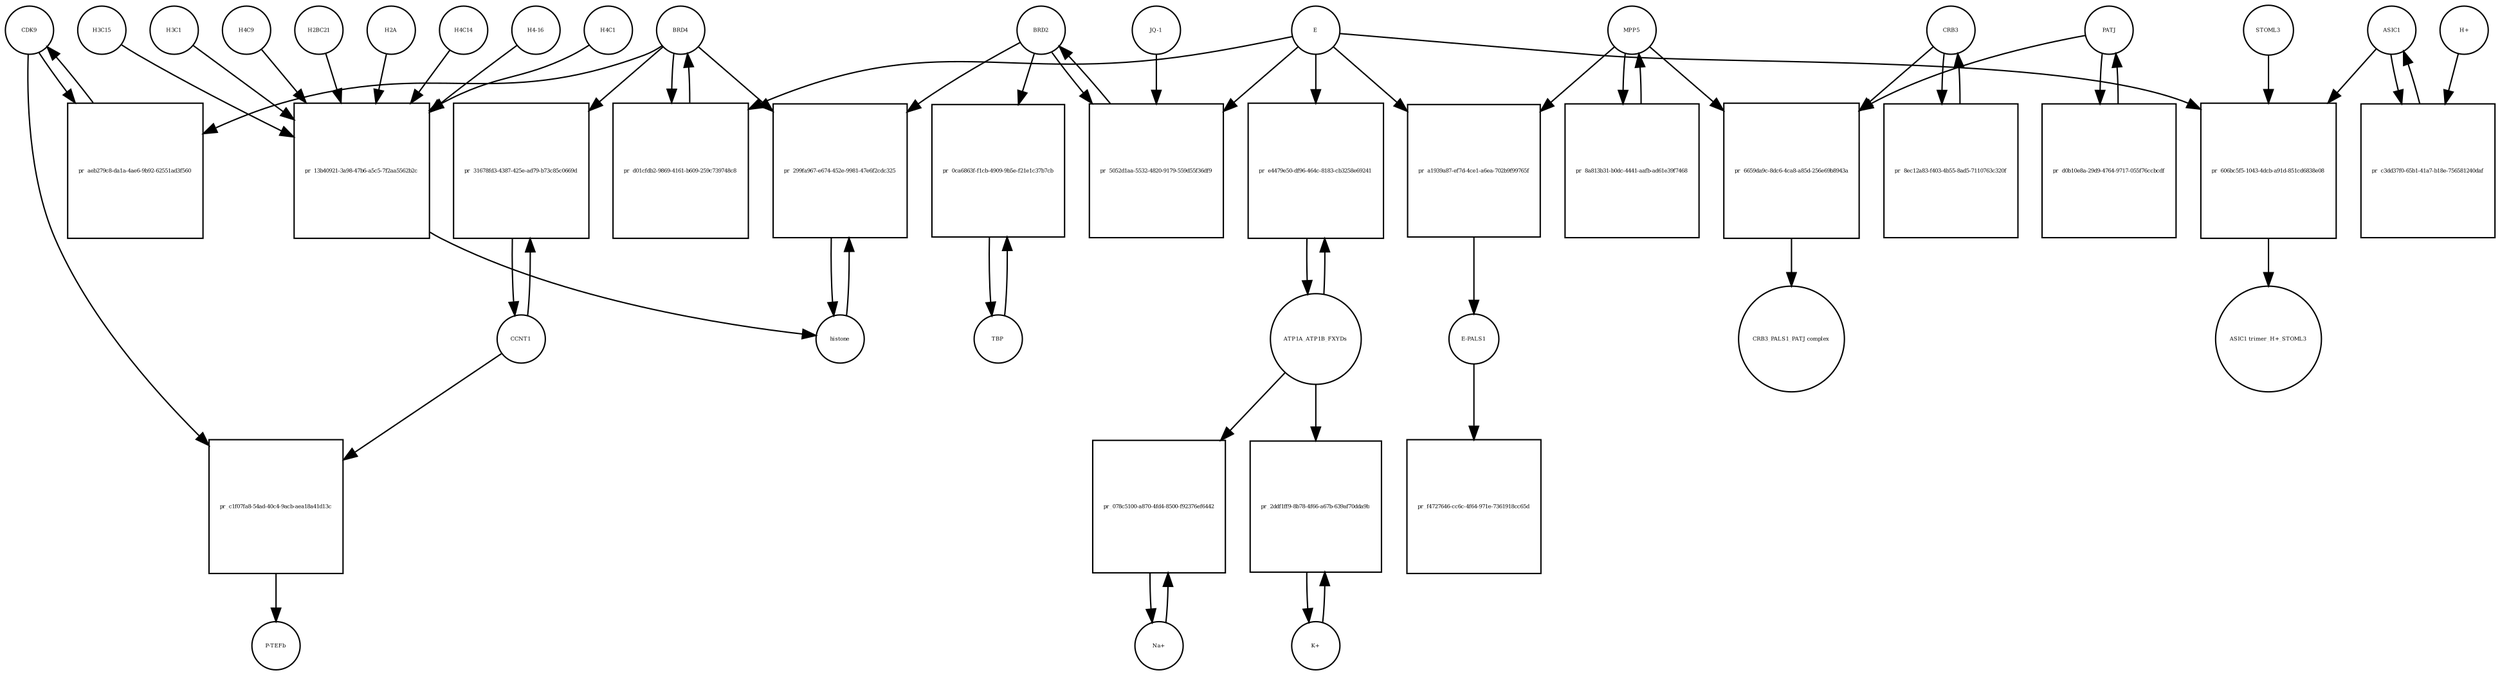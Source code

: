 strict digraph  {
CDK9 [annotation="", bipartite=0, cls=macromolecule, fontsize=4, label=CDK9, shape=circle];
"pr_aeb279c8-da1a-4ae6-9b92-62551ad3f560" [annotation="", bipartite=1, cls=process, fontsize=4, label="pr_aeb279c8-da1a-4ae6-9b92-62551ad3f560", shape=square];
BRD4 [annotation="", bipartite=0, cls=macromolecule, fontsize=4, label=BRD4, shape=circle];
CCNT1 [annotation="", bipartite=0, cls=macromolecule, fontsize=4, label=CCNT1, shape=circle];
"pr_31678fd3-4387-425e-ad79-b73c85c0669d" [annotation="", bipartite=1, cls=process, fontsize=4, label="pr_31678fd3-4387-425e-ad79-b73c85c0669d", shape=square];
histone [annotation="", bipartite=0, cls=complex, fontsize=4, label=histone, shape=circle];
"pr_299fa967-e674-452e-9981-47e6f2cdc325" [annotation="", bipartite=1, cls=process, fontsize=4, label="pr_299fa967-e674-452e-9981-47e6f2cdc325", shape=square];
BRD2 [annotation="", bipartite=0, cls=macromolecule, fontsize=4, label=BRD2, shape=circle];
"pr_d01cfdb2-9869-4161-b609-259c739748c8" [annotation="", bipartite=1, cls=process, fontsize=4, label="pr_d01cfdb2-9869-4161-b609-259c739748c8", shape=square];
E [annotation=urn_miriam_ncbiprotein_BCD58755, bipartite=0, cls=macromolecule, fontsize=4, label=E, shape=circle];
H4C14 [annotation="", bipartite=0, cls=macromolecule, fontsize=4, label=H4C14, shape=circle];
"pr_13b40921-3a98-47b6-a5c5-7f2aa5562b2c" [annotation="", bipartite=1, cls=process, fontsize=4, label="pr_13b40921-3a98-47b6-a5c5-7f2aa5562b2c", shape=square];
"H4-16" [annotation="", bipartite=0, cls=macromolecule, fontsize=4, label="H4-16", shape=circle];
H4C1 [annotation="", bipartite=0, cls=macromolecule, fontsize=4, label=H4C1, shape=circle];
H3C15 [annotation="", bipartite=0, cls=macromolecule, fontsize=4, label=H3C15, shape=circle];
H3C1 [annotation="", bipartite=0, cls=macromolecule, fontsize=4, label=H3C1, shape=circle];
H4C9 [annotation="", bipartite=0, cls=macromolecule, fontsize=4, label=H4C9, shape=circle];
H2BC21 [annotation="", bipartite=0, cls=macromolecule, fontsize=4, label=H2BC21, shape=circle];
H2A [annotation=urn_miriam_interpro_IPR002119, bipartite=0, cls=macromolecule, fontsize=4, label=H2A, shape=circle];
"pr_5052d1aa-5532-4820-9179-559d55f36df9" [annotation="", bipartite=1, cls=process, fontsize=4, label="pr_5052d1aa-5532-4820-9179-559d55f36df9", shape=square];
"JQ-1" [annotation="urn_miriam_pubchem.compound_46907787", bipartite=0, cls="simple chemical", fontsize=4, label="JQ-1", shape=circle];
TBP [annotation="", bipartite=0, cls=macromolecule, fontsize=4, label=TBP, shape=circle];
"pr_0ca6863f-f1cb-4909-9b5e-f21e1c37b7cb" [annotation="", bipartite=1, cls=process, fontsize=4, label="pr_0ca6863f-f1cb-4909-9b5e-f21e1c37b7cb", shape=square];
"pr_a1939a87-ef7d-4ce1-a6ea-702b9f99765f" [annotation="", bipartite=1, cls=process, fontsize=4, label="pr_a1939a87-ef7d-4ce1-a6ea-702b9f99765f", shape=square];
MPP5 [annotation="", bipartite=0, cls=macromolecule, fontsize=4, label=MPP5, shape=circle];
"E-PALS1" [annotation="", bipartite=0, cls=complex, fontsize=4, label="E-PALS1", shape=circle];
"pr_f4727646-cc6c-4f64-971e-7361918cc65d" [annotation="", bipartite=1, cls=process, fontsize=4, label="pr_f4727646-cc6c-4f64-971e-7361918cc65d", shape=square];
"pr_8a813b31-b0dc-4441-aafb-ad61e39f7468" [annotation="", bipartite=1, cls=process, fontsize=4, label="pr_8a813b31-b0dc-4441-aafb-ad61e39f7468", shape=square];
CRB3 [annotation="", bipartite=0, cls=macromolecule, fontsize=4, label=CRB3, shape=circle];
"pr_8ec12a83-f403-4b55-8ad5-7110763c320f" [annotation="", bipartite=1, cls=process, fontsize=4, label="pr_8ec12a83-f403-4b55-8ad5-7110763c320f", shape=square];
PATJ [annotation="", bipartite=0, cls=macromolecule, fontsize=4, label=PATJ, shape=circle];
"pr_d0b10e8a-29d9-4764-9717-055f76ccbcdf" [annotation="", bipartite=1, cls=process, fontsize=4, label="pr_d0b10e8a-29d9-4764-9717-055f76ccbcdf", shape=square];
ATP1A_ATP1B_FXYDs [annotation="", bipartite=0, cls=complex, fontsize=4, label=ATP1A_ATP1B_FXYDs, shape=circle];
"pr_e4479e50-df96-464c-8183-cb3258e69241" [annotation="", bipartite=1, cls=process, fontsize=4, label="pr_e4479e50-df96-464c-8183-cb3258e69241", shape=square];
ASIC1 [annotation="", bipartite=0, cls="macromolecule multimer", fontsize=4, label=ASIC1, shape=circle];
"pr_c3dd37f0-65b1-41a7-b18e-756581240daf" [annotation="", bipartite=1, cls=process, fontsize=4, label="pr_c3dd37f0-65b1-41a7-b18e-756581240daf", shape=square];
"H+" [annotation="", bipartite=0, cls="simple chemical", fontsize=4, label="H+", shape=circle];
"pr_606bc5f5-1043-4dcb-a91d-851cd6838e08" [annotation="", bipartite=1, cls=process, fontsize=4, label="pr_606bc5f5-1043-4dcb-a91d-851cd6838e08", shape=square];
STOML3 [annotation="", bipartite=0, cls=macromolecule, fontsize=4, label=STOML3, shape=circle];
"ASIC1 trimer_H+_STOML3" [annotation="", bipartite=0, cls=complex, fontsize=4, label="ASIC1 trimer_H+_STOML3", shape=circle];
"K+" [annotation="", bipartite=0, cls="simple chemical", fontsize=4, label="K+", shape=circle];
"pr_2ddf1ff9-8b78-4f66-a67b-639af70dda9b" [annotation="", bipartite=1, cls=process, fontsize=4, label="pr_2ddf1ff9-8b78-4f66-a67b-639af70dda9b", shape=square];
"Na+" [annotation="", bipartite=0, cls="simple chemical", fontsize=4, label="Na+", shape=circle];
"pr_078c5100-a870-4fd4-8500-f92376ef6442" [annotation="", bipartite=1, cls=process, fontsize=4, label="pr_078c5100-a870-4fd4-8500-f92376ef6442", shape=square];
"pr_c1f07fa8-54ad-40c4-9acb-aea18a41d13c" [annotation="", bipartite=1, cls=process, fontsize=4, label="pr_c1f07fa8-54ad-40c4-9acb-aea18a41d13c", shape=square];
"P-TEFb" [annotation="", bipartite=0, cls=complex, fontsize=4, label="P-TEFb", shape=circle];
"pr_6659da9c-8dc6-4ca8-a85d-256e69b8943a" [annotation="", bipartite=1, cls=process, fontsize=4, label="pr_6659da9c-8dc6-4ca8-a85d-256e69b8943a", shape=square];
"CRB3_PALS1_PATJ complex" [annotation="", bipartite=0, cls=complex, fontsize=4, label="CRB3_PALS1_PATJ complex", shape=circle];
CDK9 -> "pr_aeb279c8-da1a-4ae6-9b92-62551ad3f560"  [annotation="", interaction_type=consumption];
CDK9 -> "pr_c1f07fa8-54ad-40c4-9acb-aea18a41d13c"  [annotation="", interaction_type=consumption];
"pr_aeb279c8-da1a-4ae6-9b92-62551ad3f560" -> CDK9  [annotation="", interaction_type=production];
BRD4 -> "pr_aeb279c8-da1a-4ae6-9b92-62551ad3f560"  [annotation="urn_miriam_doi_10.18632%2Foncotarget.18583|urn_miriam_doi_10.1016%2Fj.molcel.2005.06.027", interaction_type=catalysis];
BRD4 -> "pr_31678fd3-4387-425e-ad79-b73c85c0669d"  [annotation="urn_miriam_doi_10.1016%2Fj.molcel.2005.06.027", interaction_type=catalysis];
BRD4 -> "pr_299fa967-e674-452e-9981-47e6f2cdc325"  [annotation="urn_miriam_doi_10.1038%2Fnsmb.3228.|urn_miriam_doi_10.1016%2Fj.molcel.2008.01.018", interaction_type=catalysis];
BRD4 -> "pr_d01cfdb2-9869-4161-b609-259c739748c8"  [annotation="", interaction_type=consumption];
CCNT1 -> "pr_31678fd3-4387-425e-ad79-b73c85c0669d"  [annotation="", interaction_type=consumption];
CCNT1 -> "pr_c1f07fa8-54ad-40c4-9acb-aea18a41d13c"  [annotation="", interaction_type=consumption];
"pr_31678fd3-4387-425e-ad79-b73c85c0669d" -> CCNT1  [annotation="", interaction_type=production];
histone -> "pr_299fa967-e674-452e-9981-47e6f2cdc325"  [annotation="", interaction_type=consumption];
"pr_299fa967-e674-452e-9981-47e6f2cdc325" -> histone  [annotation="", interaction_type=production];
BRD2 -> "pr_299fa967-e674-452e-9981-47e6f2cdc325"  [annotation="urn_miriam_doi_10.1038%2Fnsmb.3228.|urn_miriam_doi_10.1016%2Fj.molcel.2008.01.018", interaction_type=catalysis];
BRD2 -> "pr_5052d1aa-5532-4820-9179-559d55f36df9"  [annotation="", interaction_type=consumption];
BRD2 -> "pr_0ca6863f-f1cb-4909-9b5e-f21e1c37b7cb"  [annotation="urn_miriam_doi_10.1007%2Fs11010-006-9223-6", interaction_type=catalysis];
"pr_d01cfdb2-9869-4161-b609-259c739748c8" -> BRD4  [annotation="", interaction_type=production];
E -> "pr_d01cfdb2-9869-4161-b609-259c739748c8"  [annotation="urn_miriam_doi_10.1038%2Fs41586-020-2286-9", interaction_type=inhibition];
E -> "pr_5052d1aa-5532-4820-9179-559d55f36df9"  [annotation="urn_miriam_doi_10.1038%2Fs41586-020-2286-9|urn_miriam_doi_10.1080%2F15592294.2018.1469891", interaction_type=inhibition];
E -> "pr_a1939a87-ef7d-4ce1-a6ea-702b9f99765f"  [annotation="", interaction_type=consumption];
E -> "pr_e4479e50-df96-464c-8183-cb3258e69241"  [annotation=urn_miriam_pubmed_21524776, interaction_type=inhibition];
E -> "pr_606bc5f5-1043-4dcb-a91d-851cd6838e08"  [annotation=urn_miriam_pubmed_21524776, interaction_type=inhibition];
H4C14 -> "pr_13b40921-3a98-47b6-a5c5-7f2aa5562b2c"  [annotation="", interaction_type=consumption];
"pr_13b40921-3a98-47b6-a5c5-7f2aa5562b2c" -> histone  [annotation="", interaction_type=production];
"H4-16" -> "pr_13b40921-3a98-47b6-a5c5-7f2aa5562b2c"  [annotation="", interaction_type=consumption];
H4C1 -> "pr_13b40921-3a98-47b6-a5c5-7f2aa5562b2c"  [annotation="", interaction_type=consumption];
H3C15 -> "pr_13b40921-3a98-47b6-a5c5-7f2aa5562b2c"  [annotation="", interaction_type=consumption];
H3C1 -> "pr_13b40921-3a98-47b6-a5c5-7f2aa5562b2c"  [annotation="", interaction_type=consumption];
H4C9 -> "pr_13b40921-3a98-47b6-a5c5-7f2aa5562b2c"  [annotation="", interaction_type=consumption];
H2BC21 -> "pr_13b40921-3a98-47b6-a5c5-7f2aa5562b2c"  [annotation="", interaction_type=consumption];
H2A -> "pr_13b40921-3a98-47b6-a5c5-7f2aa5562b2c"  [annotation="", interaction_type=consumption];
"pr_5052d1aa-5532-4820-9179-559d55f36df9" -> BRD2  [annotation="", interaction_type=production];
"JQ-1" -> "pr_5052d1aa-5532-4820-9179-559d55f36df9"  [annotation="urn_miriam_doi_10.1038%2Fs41586-020-2286-9|urn_miriam_doi_10.1080%2F15592294.2018.1469891", interaction_type=inhibition];
TBP -> "pr_0ca6863f-f1cb-4909-9b5e-f21e1c37b7cb"  [annotation="", interaction_type=consumption];
"pr_0ca6863f-f1cb-4909-9b5e-f21e1c37b7cb" -> TBP  [annotation="", interaction_type=production];
"pr_a1939a87-ef7d-4ce1-a6ea-702b9f99765f" -> "E-PALS1"  [annotation="", interaction_type=production];
MPP5 -> "pr_a1939a87-ef7d-4ce1-a6ea-702b9f99765f"  [annotation="", interaction_type=consumption];
MPP5 -> "pr_8a813b31-b0dc-4441-aafb-ad61e39f7468"  [annotation="", interaction_type=consumption];
MPP5 -> "pr_6659da9c-8dc6-4ca8-a85d-256e69b8943a"  [annotation="", interaction_type=consumption];
"E-PALS1" -> "pr_f4727646-cc6c-4f64-971e-7361918cc65d"  [annotation="", interaction_type=consumption];
"pr_8a813b31-b0dc-4441-aafb-ad61e39f7468" -> MPP5  [annotation="", interaction_type=production];
CRB3 -> "pr_8ec12a83-f403-4b55-8ad5-7110763c320f"  [annotation="", interaction_type=consumption];
CRB3 -> "pr_6659da9c-8dc6-4ca8-a85d-256e69b8943a"  [annotation="", interaction_type=consumption];
"pr_8ec12a83-f403-4b55-8ad5-7110763c320f" -> CRB3  [annotation="", interaction_type=production];
PATJ -> "pr_d0b10e8a-29d9-4764-9717-055f76ccbcdf"  [annotation="", interaction_type=consumption];
PATJ -> "pr_6659da9c-8dc6-4ca8-a85d-256e69b8943a"  [annotation="", interaction_type=consumption];
"pr_d0b10e8a-29d9-4764-9717-055f76ccbcdf" -> PATJ  [annotation="", interaction_type=production];
ATP1A_ATP1B_FXYDs -> "pr_e4479e50-df96-464c-8183-cb3258e69241"  [annotation="", interaction_type=consumption];
ATP1A_ATP1B_FXYDs -> "pr_2ddf1ff9-8b78-4f66-a67b-639af70dda9b"  [annotation=urn_miriam_pubmed_21524776, interaction_type="necessary stimulation"];
ATP1A_ATP1B_FXYDs -> "pr_078c5100-a870-4fd4-8500-f92376ef6442"  [annotation=urn_miriam_pubmed_21524776, interaction_type="necessary stimulation"];
"pr_e4479e50-df96-464c-8183-cb3258e69241" -> ATP1A_ATP1B_FXYDs  [annotation="", interaction_type=production];
ASIC1 -> "pr_c3dd37f0-65b1-41a7-b18e-756581240daf"  [annotation="", interaction_type=consumption];
ASIC1 -> "pr_606bc5f5-1043-4dcb-a91d-851cd6838e08"  [annotation="", interaction_type=consumption];
"pr_c3dd37f0-65b1-41a7-b18e-756581240daf" -> ASIC1  [annotation="", interaction_type=production];
"H+" -> "pr_c3dd37f0-65b1-41a7-b18e-756581240daf"  [annotation="", interaction_type=consumption];
"pr_606bc5f5-1043-4dcb-a91d-851cd6838e08" -> "ASIC1 trimer_H+_STOML3"  [annotation="", interaction_type=production];
STOML3 -> "pr_606bc5f5-1043-4dcb-a91d-851cd6838e08"  [annotation="", interaction_type=consumption];
"K+" -> "pr_2ddf1ff9-8b78-4f66-a67b-639af70dda9b"  [annotation="", interaction_type=consumption];
"pr_2ddf1ff9-8b78-4f66-a67b-639af70dda9b" -> "K+"  [annotation="", interaction_type=production];
"Na+" -> "pr_078c5100-a870-4fd4-8500-f92376ef6442"  [annotation="", interaction_type=consumption];
"pr_078c5100-a870-4fd4-8500-f92376ef6442" -> "Na+"  [annotation="", interaction_type=production];
"pr_c1f07fa8-54ad-40c4-9acb-aea18a41d13c" -> "P-TEFb"  [annotation="", interaction_type=production];
"pr_6659da9c-8dc6-4ca8-a85d-256e69b8943a" -> "CRB3_PALS1_PATJ complex"  [annotation="", interaction_type=production];
}
